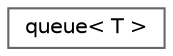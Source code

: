 digraph "Graphical Class Hierarchy"
{
 // LATEX_PDF_SIZE
  bgcolor="transparent";
  edge [fontname=Helvetica,fontsize=10,labelfontname=Helvetica,labelfontsize=10];
  node [fontname=Helvetica,fontsize=10,shape=box,height=0.2,width=0.4];
  rankdir="LR";
  Node0 [id="Node000000",label="queue\< T \>",height=0.2,width=0.4,color="grey40", fillcolor="white", style="filled",URL="$d7/de5/classchdr_1_1queue.html",tooltip="Implementation of a First-In-First-Out (FIFO) container."];
}
